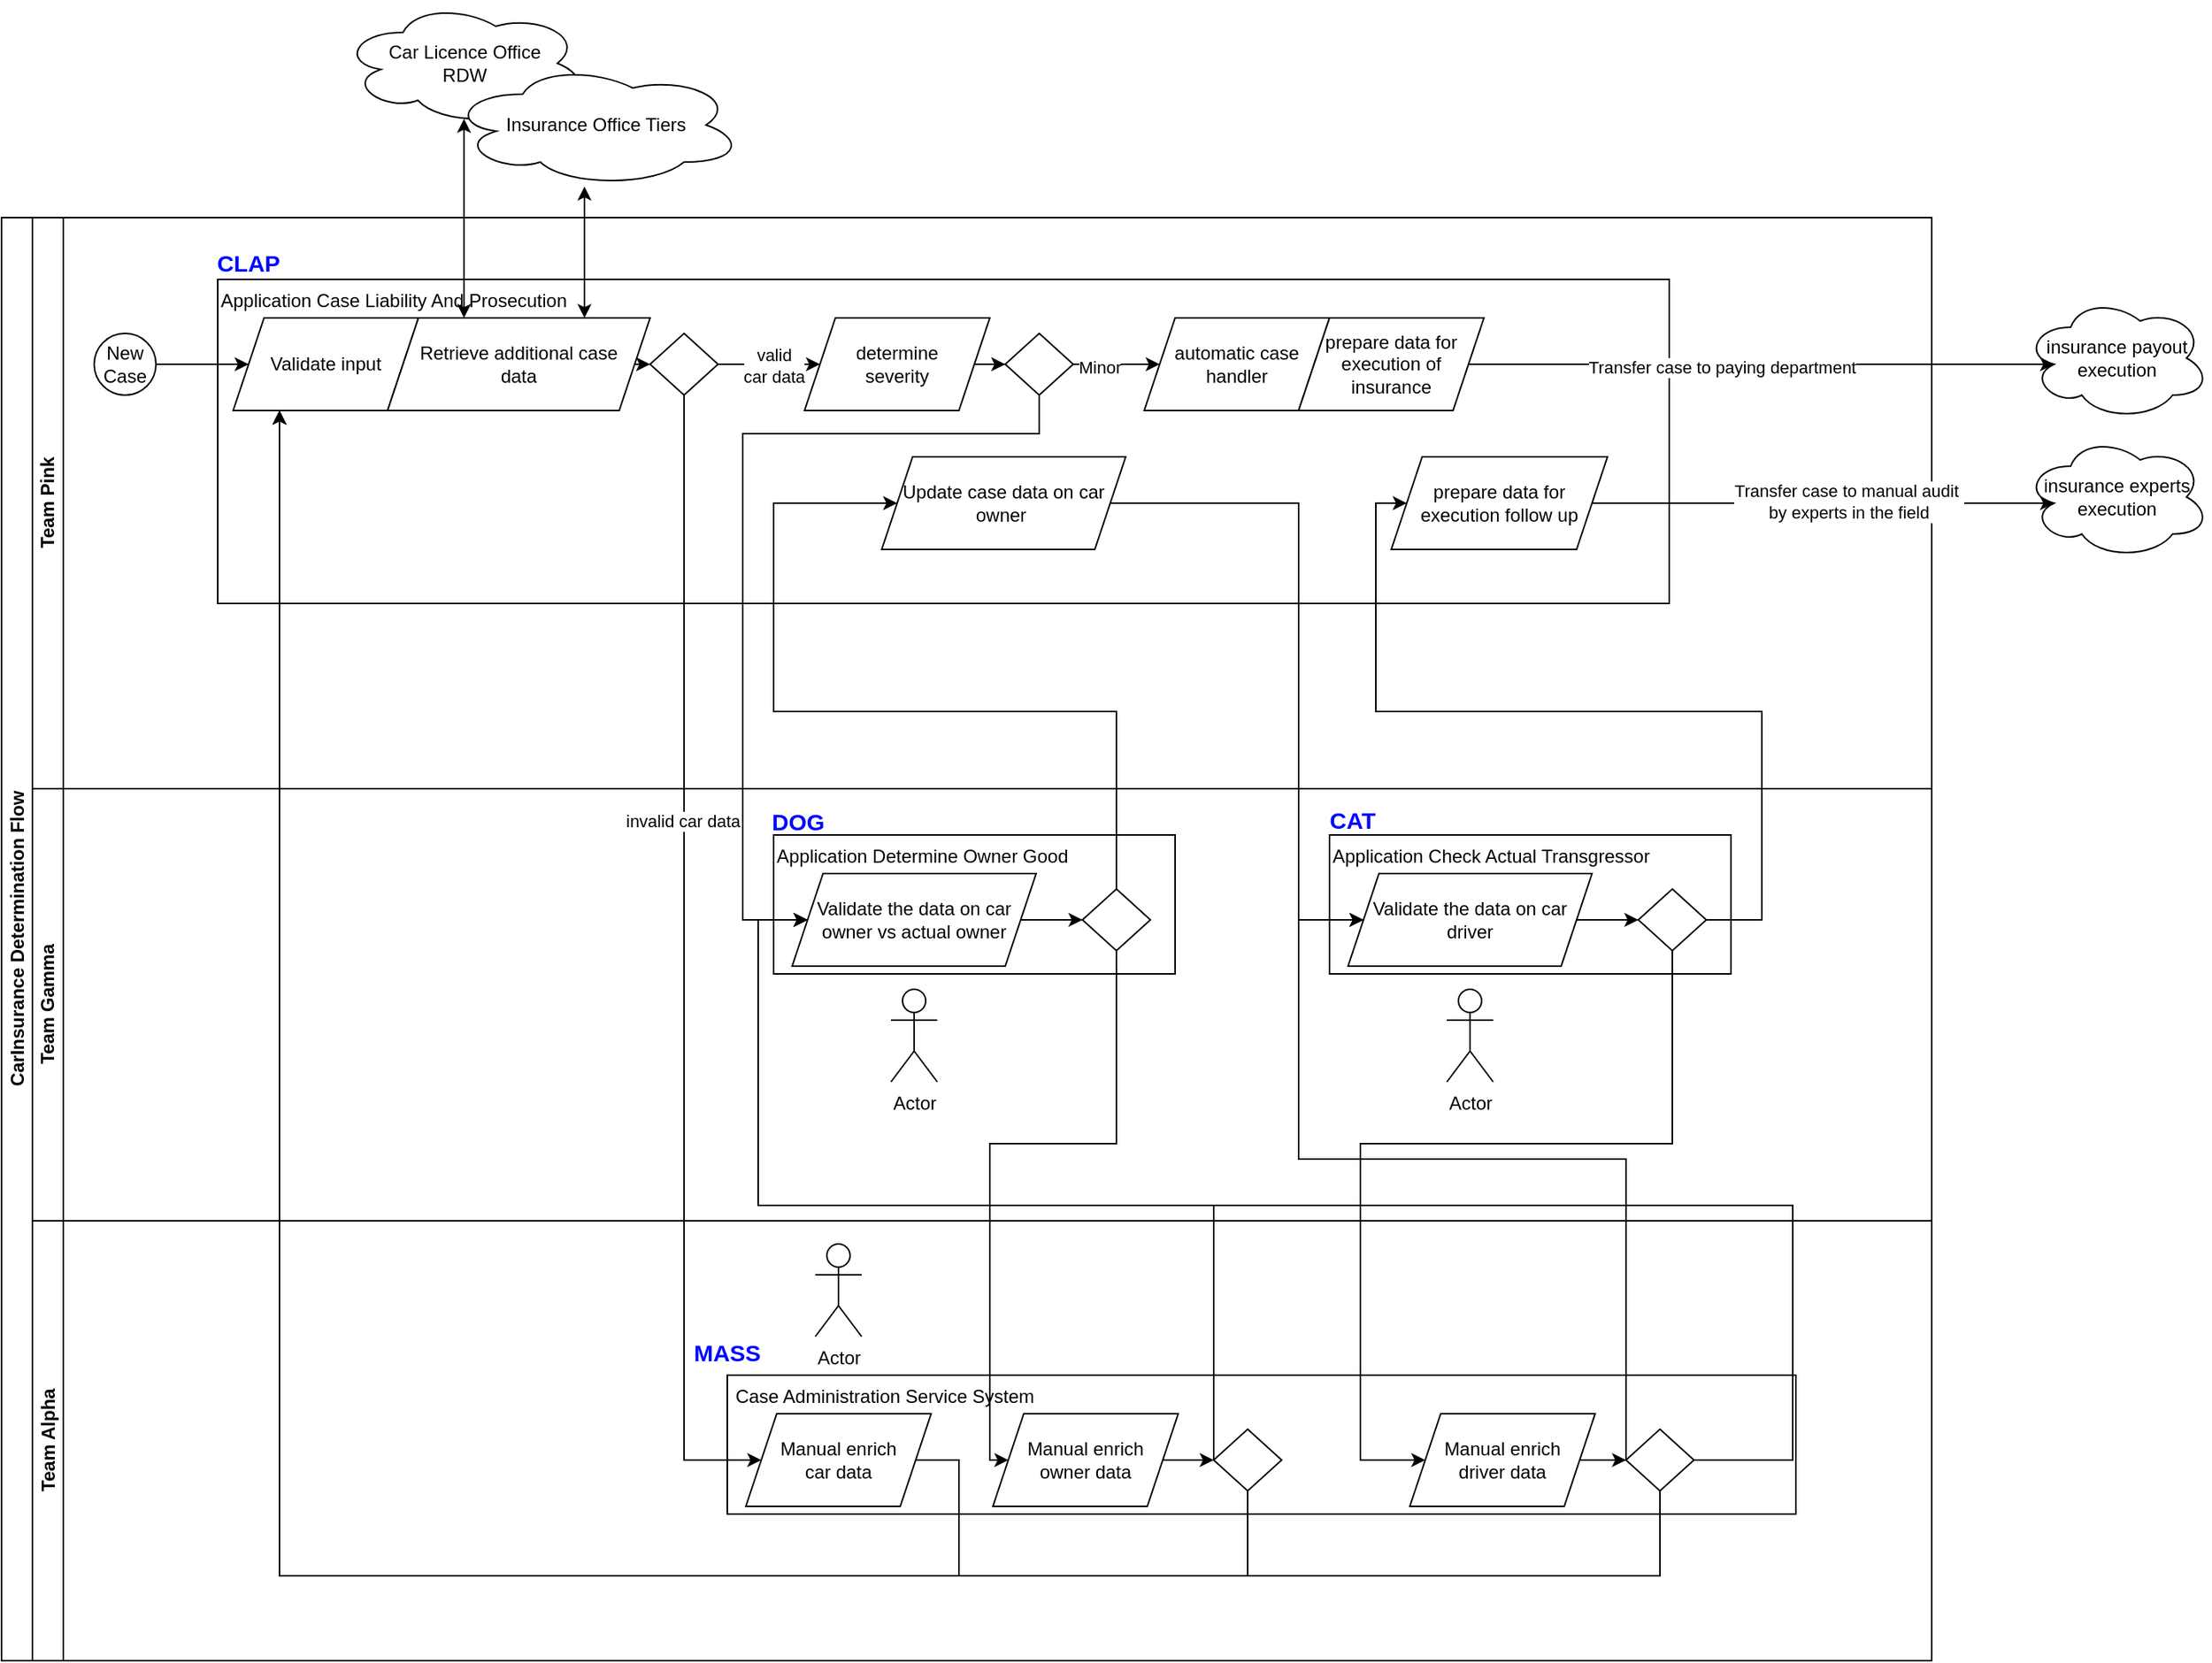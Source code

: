 <mxfile version="22.0.2" type="device">
  <diagram id="prtHgNgQTEPvFCAcTncT" name="Page-1">
    <mxGraphModel dx="2081" dy="2157" grid="1" gridSize="10" guides="1" tooltips="1" connect="1" arrows="1" fold="1" page="1" pageScale="1" pageWidth="827" pageHeight="1169" math="0" shadow="0">
      <root>
        <mxCell id="0" />
        <mxCell id="1" parent="0" />
        <mxCell id="dNxyNK7c78bLwvsdeMH5-19" value="CarInsurance Determination Flow" style="swimlane;html=1;childLayout=stackLayout;resizeParent=1;resizeParentMax=0;horizontal=0;startSize=20;horizontalStack=0;" parent="1" vertex="1">
          <mxGeometry x="20" y="120" width="1250" height="935" as="geometry" />
        </mxCell>
        <mxCell id="dNxyNK7c78bLwvsdeMH5-20" value="Team Pink" style="swimlane;html=1;startSize=20;horizontal=0;" parent="dNxyNK7c78bLwvsdeMH5-19" vertex="1">
          <mxGeometry x="20" width="1230" height="370" as="geometry" />
        </mxCell>
        <mxCell id="dNxyNK7c78bLwvsdeMH5-23" value="New Case" style="ellipse;whiteSpace=wrap;html=1;" parent="dNxyNK7c78bLwvsdeMH5-20" vertex="1">
          <mxGeometry x="40" y="75" width="40" height="40" as="geometry" />
        </mxCell>
        <mxCell id="dNxyNK7c78bLwvsdeMH5-24" value="Application Case Liability And Prosecution" style="rounded=0;whiteSpace=wrap;html=1;fontFamily=Helvetica;fontSize=12;fontColor=#000000;align=left;verticalAlign=top;" parent="dNxyNK7c78bLwvsdeMH5-20" vertex="1">
          <mxGeometry x="120" y="40" width="940" height="210" as="geometry" />
        </mxCell>
        <mxCell id="JLahKmmvktKveG1mE4vH-2" value="Validate input" style="shape=parallelogram;perimeter=parallelogramPerimeter;whiteSpace=wrap;html=1;fixedSize=1;" parent="dNxyNK7c78bLwvsdeMH5-20" vertex="1">
          <mxGeometry x="130" y="65" width="120" height="60" as="geometry" />
        </mxCell>
        <mxCell id="JLahKmmvktKveG1mE4vH-9" style="edgeStyle=orthogonalEdgeStyle;rounded=0;orthogonalLoop=1;jettySize=auto;html=1;exitX=1;exitY=0.5;exitDx=0;exitDy=0;entryX=0;entryY=0.5;entryDx=0;entryDy=0;" parent="dNxyNK7c78bLwvsdeMH5-20" source="JLahKmmvktKveG1mE4vH-3" target="JLahKmmvktKveG1mE4vH-8" edge="1">
          <mxGeometry relative="1" as="geometry" />
        </mxCell>
        <mxCell id="JLahKmmvktKveG1mE4vH-3" value="Retrieve additional case&lt;br&gt;data" style="shape=parallelogram;perimeter=parallelogramPerimeter;whiteSpace=wrap;html=1;fixedSize=1;" parent="dNxyNK7c78bLwvsdeMH5-20" vertex="1">
          <mxGeometry x="230" y="65" width="170" height="60" as="geometry" />
        </mxCell>
        <mxCell id="JLahKmmvktKveG1mE4vH-19" value="" style="edgeStyle=orthogonalEdgeStyle;rounded=0;orthogonalLoop=1;jettySize=auto;html=1;entryX=0;entryY=0.5;entryDx=0;entryDy=0;" parent="dNxyNK7c78bLwvsdeMH5-20" source="JLahKmmvktKveG1mE4vH-8" target="JLahKmmvktKveG1mE4vH-21" edge="1">
          <mxGeometry relative="1" as="geometry">
            <mxPoint x="483" y="95" as="targetPoint" />
          </mxGeometry>
        </mxCell>
        <mxCell id="JLahKmmvktKveG1mE4vH-20" value="valid &lt;br&gt;car data&lt;br&gt;" style="edgeLabel;html=1;align=center;verticalAlign=middle;resizable=0;points=[];" parent="JLahKmmvktKveG1mE4vH-19" vertex="1" connectable="0">
          <mxGeometry x="0.08" y="-1" relative="1" as="geometry">
            <mxPoint as="offset" />
          </mxGeometry>
        </mxCell>
        <mxCell id="JLahKmmvktKveG1mE4vH-8" value="" style="rhombus;whiteSpace=wrap;html=1;" parent="dNxyNK7c78bLwvsdeMH5-20" vertex="1">
          <mxGeometry x="400" y="75" width="44" height="40" as="geometry" />
        </mxCell>
        <mxCell id="JLahKmmvktKveG1mE4vH-24" value="" style="edgeStyle=orthogonalEdgeStyle;rounded=0;orthogonalLoop=1;jettySize=auto;html=1;" parent="dNxyNK7c78bLwvsdeMH5-20" source="JLahKmmvktKveG1mE4vH-21" target="JLahKmmvktKveG1mE4vH-23" edge="1">
          <mxGeometry relative="1" as="geometry" />
        </mxCell>
        <mxCell id="JLahKmmvktKveG1mE4vH-21" value="determine &lt;br&gt;severity" style="shape=parallelogram;perimeter=parallelogramPerimeter;whiteSpace=wrap;html=1;fixedSize=1;" parent="dNxyNK7c78bLwvsdeMH5-20" vertex="1">
          <mxGeometry x="500" y="65" width="120" height="60" as="geometry" />
        </mxCell>
        <mxCell id="JLahKmmvktKveG1mE4vH-28" value="" style="edgeStyle=orthogonalEdgeStyle;rounded=0;orthogonalLoop=1;jettySize=auto;html=1;" parent="dNxyNK7c78bLwvsdeMH5-20" source="JLahKmmvktKveG1mE4vH-23" target="JLahKmmvktKveG1mE4vH-25" edge="1">
          <mxGeometry relative="1" as="geometry" />
        </mxCell>
        <mxCell id="JLahKmmvktKveG1mE4vH-31" value="Minor" style="edgeLabel;html=1;align=center;verticalAlign=middle;resizable=0;points=[];" parent="JLahKmmvktKveG1mE4vH-28" vertex="1" connectable="0">
          <mxGeometry x="-0.393" y="-2" relative="1" as="geometry">
            <mxPoint as="offset" />
          </mxGeometry>
        </mxCell>
        <mxCell id="JLahKmmvktKveG1mE4vH-23" value="" style="rhombus;whiteSpace=wrap;html=1;" parent="dNxyNK7c78bLwvsdeMH5-20" vertex="1">
          <mxGeometry x="630" y="75" width="44" height="40" as="geometry" />
        </mxCell>
        <mxCell id="JLahKmmvktKveG1mE4vH-25" value="automatic case handler" style="shape=parallelogram;perimeter=parallelogramPerimeter;whiteSpace=wrap;html=1;fixedSize=1;" parent="dNxyNK7c78bLwvsdeMH5-20" vertex="1">
          <mxGeometry x="720" y="65" width="120" height="60" as="geometry" />
        </mxCell>
        <mxCell id="JLahKmmvktKveG1mE4vH-26" value="prepare data for execution of insurance" style="shape=parallelogram;perimeter=parallelogramPerimeter;whiteSpace=wrap;html=1;fixedSize=1;" parent="dNxyNK7c78bLwvsdeMH5-20" vertex="1">
          <mxGeometry x="820" y="65" width="120" height="60" as="geometry" />
        </mxCell>
        <mxCell id="JLahKmmvktKveG1mE4vH-65" value="prepare data for execution follow up" style="shape=parallelogram;perimeter=parallelogramPerimeter;whiteSpace=wrap;html=1;fixedSize=1;" parent="dNxyNK7c78bLwvsdeMH5-20" vertex="1">
          <mxGeometry x="880" y="155" width="140" height="60" as="geometry" />
        </mxCell>
        <mxCell id="odWeHe8WMvh3HsmHUbko-1" value="Update case data on car owner&amp;nbsp;" style="shape=parallelogram;perimeter=parallelogramPerimeter;whiteSpace=wrap;html=1;fixedSize=1;" parent="dNxyNK7c78bLwvsdeMH5-20" vertex="1">
          <mxGeometry x="550" y="155" width="158" height="60" as="geometry" />
        </mxCell>
        <mxCell id="odWeHe8WMvh3HsmHUbko-3" value="&lt;b&gt;&lt;font color=&quot;#0008ff&quot; style=&quot;font-size: 15px;&quot;&gt;CLAP&lt;/font&gt;&lt;/b&gt;" style="text;html=1;strokeColor=none;fillColor=none;align=center;verticalAlign=middle;whiteSpace=wrap;rounded=0;" parent="dNxyNK7c78bLwvsdeMH5-20" vertex="1">
          <mxGeometry x="110" y="14" width="60" height="30" as="geometry" />
        </mxCell>
        <mxCell id="JLahKmmvktKveG1mE4vH-11" value="" style="edgeStyle=orthogonalEdgeStyle;rounded=0;orthogonalLoop=1;jettySize=auto;html=1;" parent="dNxyNK7c78bLwvsdeMH5-20" source="dNxyNK7c78bLwvsdeMH5-23" target="JLahKmmvktKveG1mE4vH-2" edge="1">
          <mxGeometry relative="1" as="geometry" />
        </mxCell>
        <mxCell id="dNxyNK7c78bLwvsdeMH5-21" value="Team Gamma" style="swimlane;html=1;startSize=20;horizontal=0;" parent="dNxyNK7c78bLwvsdeMH5-19" vertex="1">
          <mxGeometry x="20" y="370" width="1230" height="280" as="geometry" />
        </mxCell>
        <mxCell id="JLahKmmvktKveG1mE4vH-32" value="Application Determine Owner Good" style="rounded=0;whiteSpace=wrap;html=1;fontFamily=Helvetica;fontSize=12;fontColor=#000000;align=left;verticalAlign=top;" parent="dNxyNK7c78bLwvsdeMH5-21" vertex="1">
          <mxGeometry x="480" y="30" width="260" height="90" as="geometry" />
        </mxCell>
        <mxCell id="JLahKmmvktKveG1mE4vH-33" value="Validate the data on car owner vs actual owner" style="shape=parallelogram;perimeter=parallelogramPerimeter;whiteSpace=wrap;html=1;fixedSize=1;" parent="dNxyNK7c78bLwvsdeMH5-21" vertex="1">
          <mxGeometry x="492" y="55" width="158" height="60" as="geometry" />
        </mxCell>
        <mxCell id="JLahKmmvktKveG1mE4vH-36" value="Application Check Actual Transgressor" style="rounded=0;whiteSpace=wrap;html=1;fontFamily=Helvetica;fontSize=12;fontColor=#000000;align=left;verticalAlign=top;" parent="dNxyNK7c78bLwvsdeMH5-21" vertex="1">
          <mxGeometry x="840" y="30" width="260" height="90" as="geometry" />
        </mxCell>
        <mxCell id="JLahKmmvktKveG1mE4vH-44" style="edgeStyle=orthogonalEdgeStyle;rounded=0;orthogonalLoop=1;jettySize=auto;html=1;exitX=1;exitY=0.5;exitDx=0;exitDy=0;entryX=0;entryY=0.5;entryDx=0;entryDy=0;" parent="dNxyNK7c78bLwvsdeMH5-21" source="JLahKmmvktKveG1mE4vH-37" target="JLahKmmvktKveG1mE4vH-43" edge="1">
          <mxGeometry relative="1" as="geometry" />
        </mxCell>
        <mxCell id="JLahKmmvktKveG1mE4vH-37" value="Validate the data on car driver" style="shape=parallelogram;perimeter=parallelogramPerimeter;whiteSpace=wrap;html=1;fixedSize=1;" parent="dNxyNK7c78bLwvsdeMH5-21" vertex="1">
          <mxGeometry x="852" y="55" width="158" height="60" as="geometry" />
        </mxCell>
        <mxCell id="JLahKmmvktKveG1mE4vH-38" value="" style="rhombus;whiteSpace=wrap;html=1;" parent="dNxyNK7c78bLwvsdeMH5-21" vertex="1">
          <mxGeometry x="680" y="65" width="44" height="40" as="geometry" />
        </mxCell>
        <mxCell id="JLahKmmvktKveG1mE4vH-39" value="" style="endArrow=classic;html=1;rounded=0;entryX=0;entryY=0.5;entryDx=0;entryDy=0;exitX=1;exitY=0.5;exitDx=0;exitDy=0;" parent="dNxyNK7c78bLwvsdeMH5-21" source="JLahKmmvktKveG1mE4vH-33" target="JLahKmmvktKveG1mE4vH-38" edge="1">
          <mxGeometry width="50" height="50" relative="1" as="geometry">
            <mxPoint x="460" y="100" as="sourcePoint" />
            <mxPoint x="510" y="50" as="targetPoint" />
          </mxGeometry>
        </mxCell>
        <mxCell id="JLahKmmvktKveG1mE4vH-41" value="Actor" style="shape=umlActor;verticalLabelPosition=bottom;verticalAlign=top;html=1;outlineConnect=0;" parent="dNxyNK7c78bLwvsdeMH5-21" vertex="1">
          <mxGeometry x="556" y="130" width="30" height="60" as="geometry" />
        </mxCell>
        <mxCell id="JLahKmmvktKveG1mE4vH-42" value="Actor" style="shape=umlActor;verticalLabelPosition=bottom;verticalAlign=top;html=1;outlineConnect=0;" parent="dNxyNK7c78bLwvsdeMH5-21" vertex="1">
          <mxGeometry x="916" y="130" width="30" height="60" as="geometry" />
        </mxCell>
        <mxCell id="JLahKmmvktKveG1mE4vH-43" value="" style="rhombus;whiteSpace=wrap;html=1;" parent="dNxyNK7c78bLwvsdeMH5-21" vertex="1">
          <mxGeometry x="1040" y="65" width="44" height="40" as="geometry" />
        </mxCell>
        <mxCell id="odWeHe8WMvh3HsmHUbko-4" value="&lt;b&gt;&lt;font color=&quot;#0008ff&quot; style=&quot;font-size: 15px;&quot;&gt;DOG&lt;/font&gt;&lt;/b&gt;" style="text;html=1;strokeColor=none;fillColor=none;align=center;verticalAlign=middle;whiteSpace=wrap;rounded=0;" parent="dNxyNK7c78bLwvsdeMH5-21" vertex="1">
          <mxGeometry x="466" y="6" width="60" height="30" as="geometry" />
        </mxCell>
        <mxCell id="odWeHe8WMvh3HsmHUbko-5" value="&lt;b&gt;&lt;font color=&quot;#0008ff&quot; style=&quot;font-size: 15px;&quot;&gt;CAT&lt;/font&gt;&lt;/b&gt;" style="text;html=1;strokeColor=none;fillColor=none;align=center;verticalAlign=middle;whiteSpace=wrap;rounded=0;" parent="dNxyNK7c78bLwvsdeMH5-21" vertex="1">
          <mxGeometry x="825" y="5" width="60" height="30" as="geometry" />
        </mxCell>
        <mxCell id="dNxyNK7c78bLwvsdeMH5-22" value="Team Alpha" style="swimlane;html=1;startSize=20;horizontal=0;" parent="dNxyNK7c78bLwvsdeMH5-19" vertex="1">
          <mxGeometry x="20" y="650" width="1230" height="285" as="geometry" />
        </mxCell>
        <mxCell id="JLahKmmvktKveG1mE4vH-13" value="&amp;nbsp;Case Administration Service System" style="rounded=0;whiteSpace=wrap;html=1;fontFamily=Helvetica;fontSize=12;fontColor=#000000;align=left;verticalAlign=top;" parent="dNxyNK7c78bLwvsdeMH5-22" vertex="1">
          <mxGeometry x="450" y="100" width="692" height="90" as="geometry" />
        </mxCell>
        <mxCell id="JLahKmmvktKveG1mE4vH-14" value="Manual enrich&lt;br&gt;car data" style="shape=parallelogram;perimeter=parallelogramPerimeter;whiteSpace=wrap;html=1;fixedSize=1;" parent="dNxyNK7c78bLwvsdeMH5-22" vertex="1">
          <mxGeometry x="462" y="125" width="120" height="60" as="geometry" />
        </mxCell>
        <mxCell id="JLahKmmvktKveG1mE4vH-10" value="Actor" style="shape=umlActor;verticalLabelPosition=bottom;verticalAlign=top;html=1;outlineConnect=0;" parent="dNxyNK7c78bLwvsdeMH5-22" vertex="1">
          <mxGeometry x="507" y="15" width="30" height="60" as="geometry" />
        </mxCell>
        <mxCell id="JLahKmmvktKveG1mE4vH-52" value="" style="edgeStyle=orthogonalEdgeStyle;rounded=0;orthogonalLoop=1;jettySize=auto;html=1;" parent="dNxyNK7c78bLwvsdeMH5-22" source="JLahKmmvktKveG1mE4vH-47" target="JLahKmmvktKveG1mE4vH-50" edge="1">
          <mxGeometry relative="1" as="geometry" />
        </mxCell>
        <mxCell id="JLahKmmvktKveG1mE4vH-47" value="Manual enrich&lt;br&gt;owner data" style="shape=parallelogram;perimeter=parallelogramPerimeter;whiteSpace=wrap;html=1;fixedSize=1;" parent="dNxyNK7c78bLwvsdeMH5-22" vertex="1">
          <mxGeometry x="622" y="125" width="120" height="60" as="geometry" />
        </mxCell>
        <mxCell id="JLahKmmvktKveG1mE4vH-53" value="" style="edgeStyle=orthogonalEdgeStyle;rounded=0;orthogonalLoop=1;jettySize=auto;html=1;" parent="dNxyNK7c78bLwvsdeMH5-22" source="JLahKmmvktKveG1mE4vH-48" target="JLahKmmvktKveG1mE4vH-51" edge="1">
          <mxGeometry relative="1" as="geometry" />
        </mxCell>
        <mxCell id="JLahKmmvktKveG1mE4vH-48" value="Manual enrich&lt;br&gt;driver data" style="shape=parallelogram;perimeter=parallelogramPerimeter;whiteSpace=wrap;html=1;fixedSize=1;" parent="dNxyNK7c78bLwvsdeMH5-22" vertex="1">
          <mxGeometry x="892" y="125" width="120" height="60" as="geometry" />
        </mxCell>
        <mxCell id="JLahKmmvktKveG1mE4vH-50" value="" style="rhombus;whiteSpace=wrap;html=1;" parent="dNxyNK7c78bLwvsdeMH5-22" vertex="1">
          <mxGeometry x="765" y="135" width="44" height="40" as="geometry" />
        </mxCell>
        <mxCell id="JLahKmmvktKveG1mE4vH-51" value="" style="rhombus;whiteSpace=wrap;html=1;" parent="dNxyNK7c78bLwvsdeMH5-22" vertex="1">
          <mxGeometry x="1032" y="135" width="44" height="40" as="geometry" />
        </mxCell>
        <mxCell id="odWeHe8WMvh3HsmHUbko-6" value="&lt;b&gt;&lt;font color=&quot;#0008ff&quot; style=&quot;font-size: 15px;&quot;&gt;MASS&lt;/font&gt;&lt;/b&gt;" style="text;html=1;strokeColor=none;fillColor=none;align=center;verticalAlign=middle;whiteSpace=wrap;rounded=0;" parent="dNxyNK7c78bLwvsdeMH5-22" vertex="1">
          <mxGeometry x="420" y="70" width="60" height="30" as="geometry" />
        </mxCell>
        <mxCell id="JLahKmmvktKveG1mE4vH-12" value="" style="endArrow=classic;html=1;rounded=0;exitX=0.5;exitY=1;exitDx=0;exitDy=0;entryX=0;entryY=0.5;entryDx=0;entryDy=0;" parent="dNxyNK7c78bLwvsdeMH5-19" source="JLahKmmvktKveG1mE4vH-8" target="JLahKmmvktKveG1mE4vH-14" edge="1">
          <mxGeometry width="50" height="50" relative="1" as="geometry">
            <mxPoint x="437" y="390" as="sourcePoint" />
            <mxPoint x="470" y="365" as="targetPoint" />
            <Array as="points">
              <mxPoint x="442" y="805" />
            </Array>
          </mxGeometry>
        </mxCell>
        <mxCell id="JLahKmmvktKveG1mE4vH-17" value="invalid car data" style="edgeLabel;html=1;align=center;verticalAlign=middle;resizable=0;points=[];" parent="JLahKmmvktKveG1mE4vH-12" vertex="1" connectable="0">
          <mxGeometry x="-0.255" y="-1" relative="1" as="geometry">
            <mxPoint as="offset" />
          </mxGeometry>
        </mxCell>
        <mxCell id="JLahKmmvktKveG1mE4vH-35" value="" style="edgeStyle=orthogonalEdgeStyle;rounded=0;orthogonalLoop=1;jettySize=auto;html=1;entryX=0;entryY=0.5;entryDx=0;entryDy=0;" parent="dNxyNK7c78bLwvsdeMH5-19" source="JLahKmmvktKveG1mE4vH-23" target="JLahKmmvktKveG1mE4vH-33" edge="1">
          <mxGeometry relative="1" as="geometry">
            <Array as="points">
              <mxPoint x="672" y="140" />
              <mxPoint x="480" y="140" />
              <mxPoint x="480" y="455" />
            </Array>
          </mxGeometry>
        </mxCell>
        <mxCell id="JLahKmmvktKveG1mE4vH-45" style="edgeStyle=orthogonalEdgeStyle;rounded=0;orthogonalLoop=1;jettySize=auto;html=1;exitX=1;exitY=0.5;exitDx=0;exitDy=0;entryX=0;entryY=0.5;entryDx=0;entryDy=0;" parent="dNxyNK7c78bLwvsdeMH5-19" source="JLahKmmvktKveG1mE4vH-43" target="JLahKmmvktKveG1mE4vH-65" edge="1">
          <mxGeometry relative="1" as="geometry">
            <mxPoint x="1170" y="455" as="targetPoint" />
            <Array as="points">
              <mxPoint x="1140" y="455" />
              <mxPoint x="1140" y="320" />
              <mxPoint x="890" y="320" />
              <mxPoint x="890" y="185" />
            </Array>
          </mxGeometry>
        </mxCell>
        <mxCell id="JLahKmmvktKveG1mE4vH-49" style="edgeStyle=orthogonalEdgeStyle;rounded=0;orthogonalLoop=1;jettySize=auto;html=1;exitX=0.5;exitY=1;exitDx=0;exitDy=0;entryX=0;entryY=0.5;entryDx=0;entryDy=0;" parent="dNxyNK7c78bLwvsdeMH5-19" source="JLahKmmvktKveG1mE4vH-38" target="JLahKmmvktKveG1mE4vH-47" edge="1">
          <mxGeometry relative="1" as="geometry">
            <Array as="points">
              <mxPoint x="722" y="600" />
              <mxPoint x="640" y="600" />
              <mxPoint x="640" y="805" />
            </Array>
          </mxGeometry>
        </mxCell>
        <mxCell id="JLahKmmvktKveG1mE4vH-55" value="" style="edgeStyle=orthogonalEdgeStyle;rounded=0;orthogonalLoop=1;jettySize=auto;html=1;entryX=0;entryY=0.5;entryDx=0;entryDy=0;" parent="dNxyNK7c78bLwvsdeMH5-19" source="JLahKmmvktKveG1mE4vH-50" target="JLahKmmvktKveG1mE4vH-33" edge="1">
          <mxGeometry relative="1" as="geometry">
            <Array as="points">
              <mxPoint x="785" y="640" />
              <mxPoint x="490" y="640" />
              <mxPoint x="490" y="455" />
            </Array>
          </mxGeometry>
        </mxCell>
        <mxCell id="JLahKmmvktKveG1mE4vH-57" value="" style="edgeStyle=orthogonalEdgeStyle;rounded=0;orthogonalLoop=1;jettySize=auto;html=1;entryX=0;entryY=0.5;entryDx=0;entryDy=0;" parent="dNxyNK7c78bLwvsdeMH5-19" source="JLahKmmvktKveG1mE4vH-43" target="JLahKmmvktKveG1mE4vH-48" edge="1">
          <mxGeometry relative="1" as="geometry">
            <mxPoint x="1082" y="575" as="targetPoint" />
            <Array as="points">
              <mxPoint x="1082" y="600" />
              <mxPoint x="880" y="600" />
              <mxPoint x="880" y="805" />
            </Array>
          </mxGeometry>
        </mxCell>
        <mxCell id="JLahKmmvktKveG1mE4vH-59" value="" style="edgeStyle=orthogonalEdgeStyle;rounded=0;orthogonalLoop=1;jettySize=auto;html=1;entryX=0;entryY=0.5;entryDx=0;entryDy=0;" parent="dNxyNK7c78bLwvsdeMH5-19" source="JLahKmmvktKveG1mE4vH-51" target="JLahKmmvktKveG1mE4vH-37" edge="1">
          <mxGeometry relative="1" as="geometry">
            <mxPoint x="1052" y="685" as="targetPoint" />
            <Array as="points">
              <mxPoint x="1052" y="610" />
              <mxPoint x="840" y="610" />
              <mxPoint x="840" y="455" />
            </Array>
          </mxGeometry>
        </mxCell>
        <mxCell id="JLahKmmvktKveG1mE4vH-63" style="edgeStyle=orthogonalEdgeStyle;rounded=0;orthogonalLoop=1;jettySize=auto;html=1;entryX=0;entryY=0.5;entryDx=0;entryDy=0;" parent="dNxyNK7c78bLwvsdeMH5-19" source="JLahKmmvktKveG1mE4vH-51" target="JLahKmmvktKveG1mE4vH-33" edge="1">
          <mxGeometry relative="1" as="geometry">
            <Array as="points">
              <mxPoint x="1160" y="805" />
              <mxPoint x="1160" y="640" />
              <mxPoint x="490" y="640" />
              <mxPoint x="490" y="455" />
            </Array>
          </mxGeometry>
        </mxCell>
        <mxCell id="JLahKmmvktKveG1mE4vH-40" value="" style="edgeStyle=orthogonalEdgeStyle;rounded=0;orthogonalLoop=1;jettySize=auto;html=1;entryX=0;entryY=0.5;entryDx=0;entryDy=0;" parent="dNxyNK7c78bLwvsdeMH5-19" source="JLahKmmvktKveG1mE4vH-38" target="odWeHe8WMvh3HsmHUbko-1" edge="1">
          <mxGeometry relative="1" as="geometry">
            <Array as="points">
              <mxPoint x="722" y="320" />
              <mxPoint x="500" y="320" />
              <mxPoint x="500" y="185" />
            </Array>
          </mxGeometry>
        </mxCell>
        <mxCell id="odWeHe8WMvh3HsmHUbko-2" style="edgeStyle=orthogonalEdgeStyle;rounded=0;orthogonalLoop=1;jettySize=auto;html=1;exitX=1;exitY=0.5;exitDx=0;exitDy=0;entryX=0;entryY=0.5;entryDx=0;entryDy=0;" parent="dNxyNK7c78bLwvsdeMH5-19" source="odWeHe8WMvh3HsmHUbko-1" target="JLahKmmvktKveG1mE4vH-37" edge="1">
          <mxGeometry relative="1" as="geometry">
            <Array as="points">
              <mxPoint x="840" y="185" />
              <mxPoint x="840" y="455" />
            </Array>
          </mxGeometry>
        </mxCell>
        <mxCell id="SfqzL_bHSAtFVBPPYtd2-5" value="" style="endArrow=classic;html=1;rounded=0;exitX=0.5;exitY=1;exitDx=0;exitDy=0;entryX=0.25;entryY=1;entryDx=0;entryDy=0;" edge="1" parent="dNxyNK7c78bLwvsdeMH5-19" source="JLahKmmvktKveG1mE4vH-50" target="JLahKmmvktKveG1mE4vH-2">
          <mxGeometry width="50" height="50" relative="1" as="geometry">
            <mxPoint x="740" y="490" as="sourcePoint" />
            <mxPoint x="790" y="440" as="targetPoint" />
            <Array as="points">
              <mxPoint x="807" y="880" />
              <mxPoint x="180" y="880" />
            </Array>
          </mxGeometry>
        </mxCell>
        <mxCell id="JLahKmmvktKveG1mE4vH-4" value="Car Licence Office&lt;br&gt;RDW" style="ellipse;shape=cloud;whiteSpace=wrap;html=1;" parent="1" vertex="1">
          <mxGeometry x="240" y="-20" width="160" height="80" as="geometry" />
        </mxCell>
        <mxCell id="JLahKmmvktKveG1mE4vH-5" value="" style="endArrow=classic;html=1;rounded=0;endFill=1;startArrow=classic;startFill=1;entryX=0.55;entryY=0.95;entryDx=0;entryDy=0;entryPerimeter=0;" parent="1" edge="1">
          <mxGeometry width="50" height="50" relative="1" as="geometry">
            <mxPoint x="319.5" y="185" as="sourcePoint" />
            <mxPoint x="319.5" y="56" as="targetPoint" />
            <Array as="points" />
          </mxGeometry>
        </mxCell>
        <mxCell id="JLahKmmvktKveG1mE4vH-27" value="insurance payout execution" style="ellipse;shape=cloud;whiteSpace=wrap;html=1;" parent="1" vertex="1">
          <mxGeometry x="1330" y="171" width="120" height="80" as="geometry" />
        </mxCell>
        <mxCell id="JLahKmmvktKveG1mE4vH-30" value="" style="edgeStyle=orthogonalEdgeStyle;rounded=0;orthogonalLoop=1;jettySize=auto;html=1;entryX=0.16;entryY=0.55;entryDx=0;entryDy=0;entryPerimeter=0;" parent="1" source="JLahKmmvktKveG1mE4vH-26" target="JLahKmmvktKveG1mE4vH-27" edge="1">
          <mxGeometry relative="1" as="geometry">
            <mxPoint x="1120" y="215" as="targetPoint" />
          </mxGeometry>
        </mxCell>
        <mxCell id="JLahKmmvktKveG1mE4vH-64" value="Transfer case to paying department" style="edgeLabel;html=1;align=center;verticalAlign=middle;resizable=0;points=[];" parent="JLahKmmvktKveG1mE4vH-30" vertex="1" connectable="0">
          <mxGeometry x="-0.135" y="-2" relative="1" as="geometry">
            <mxPoint as="offset" />
          </mxGeometry>
        </mxCell>
        <mxCell id="JLahKmmvktKveG1mE4vH-66" value="insurance experts execution" style="ellipse;shape=cloud;whiteSpace=wrap;html=1;" parent="1" vertex="1">
          <mxGeometry x="1330" y="261" width="120" height="80" as="geometry" />
        </mxCell>
        <mxCell id="JLahKmmvktKveG1mE4vH-67" style="edgeStyle=orthogonalEdgeStyle;rounded=0;orthogonalLoop=1;jettySize=auto;html=1;exitX=1;exitY=0.5;exitDx=0;exitDy=0;entryX=0.16;entryY=0.55;entryDx=0;entryDy=0;entryPerimeter=0;" parent="1" source="JLahKmmvktKveG1mE4vH-65" target="JLahKmmvktKveG1mE4vH-66" edge="1">
          <mxGeometry relative="1" as="geometry" />
        </mxCell>
        <mxCell id="JLahKmmvktKveG1mE4vH-68" value="Transfer case to manual audit&amp;nbsp; &lt;br&gt;by experts in the field" style="edgeLabel;html=1;align=center;verticalAlign=middle;resizable=0;points=[];" parent="JLahKmmvktKveG1mE4vH-67" vertex="1" connectable="0">
          <mxGeometry x="0.106" y="1" relative="1" as="geometry">
            <mxPoint as="offset" />
          </mxGeometry>
        </mxCell>
        <mxCell id="SfqzL_bHSAtFVBPPYtd2-4" value="" style="edgeStyle=orthogonalEdgeStyle;rounded=0;orthogonalLoop=1;jettySize=auto;html=1;entryX=0.75;entryY=0;entryDx=0;entryDy=0;strokeColor=default;startArrow=classic;startFill=1;" edge="1" parent="1" source="SfqzL_bHSAtFVBPPYtd2-3" target="JLahKmmvktKveG1mE4vH-3">
          <mxGeometry relative="1" as="geometry">
            <Array as="points">
              <mxPoint x="398" y="153" />
            </Array>
          </mxGeometry>
        </mxCell>
        <mxCell id="SfqzL_bHSAtFVBPPYtd2-3" value="Insurance Office Tiers" style="ellipse;shape=cloud;whiteSpace=wrap;html=1;" vertex="1" parent="1">
          <mxGeometry x="310" y="20" width="190" height="80" as="geometry" />
        </mxCell>
        <mxCell id="SfqzL_bHSAtFVBPPYtd2-6" value="" style="endArrow=classic;html=1;rounded=0;exitX=0.5;exitY=1;exitDx=0;exitDy=0;entryX=0.25;entryY=1;entryDx=0;entryDy=0;" edge="1" parent="1" source="JLahKmmvktKveG1mE4vH-51">
          <mxGeometry width="50" height="50" relative="1" as="geometry">
            <mxPoint x="827" y="945" as="sourcePoint" />
            <mxPoint x="200" y="245" as="targetPoint" />
            <Array as="points">
              <mxPoint x="1094" y="1000" />
              <mxPoint x="827" y="1000" />
              <mxPoint x="200" y="1000" />
            </Array>
          </mxGeometry>
        </mxCell>
        <mxCell id="SfqzL_bHSAtFVBPPYtd2-7" value="" style="endArrow=classic;html=1;rounded=0;exitX=1;exitY=0.5;exitDx=0;exitDy=0;entryX=0.25;entryY=1;entryDx=0;entryDy=0;" edge="1" parent="1" source="JLahKmmvktKveG1mE4vH-14">
          <mxGeometry width="50" height="50" relative="1" as="geometry">
            <mxPoint x="827" y="945" as="sourcePoint" />
            <mxPoint x="200" y="245" as="targetPoint" />
            <Array as="points">
              <mxPoint x="640" y="925" />
              <mxPoint x="640" y="1000" />
              <mxPoint x="200" y="1000" />
            </Array>
          </mxGeometry>
        </mxCell>
      </root>
    </mxGraphModel>
  </diagram>
</mxfile>
